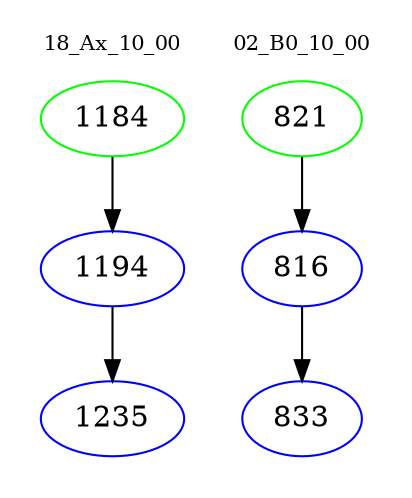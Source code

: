 digraph{
subgraph cluster_0 {
color = white
label = "18_Ax_10_00";
fontsize=10;
T0_1184 [label="1184", color="green"]
T0_1184 -> T0_1194 [color="black"]
T0_1194 [label="1194", color="blue"]
T0_1194 -> T0_1235 [color="black"]
T0_1235 [label="1235", color="blue"]
}
subgraph cluster_1 {
color = white
label = "02_B0_10_00";
fontsize=10;
T1_821 [label="821", color="green"]
T1_821 -> T1_816 [color="black"]
T1_816 [label="816", color="blue"]
T1_816 -> T1_833 [color="black"]
T1_833 [label="833", color="blue"]
}
}

